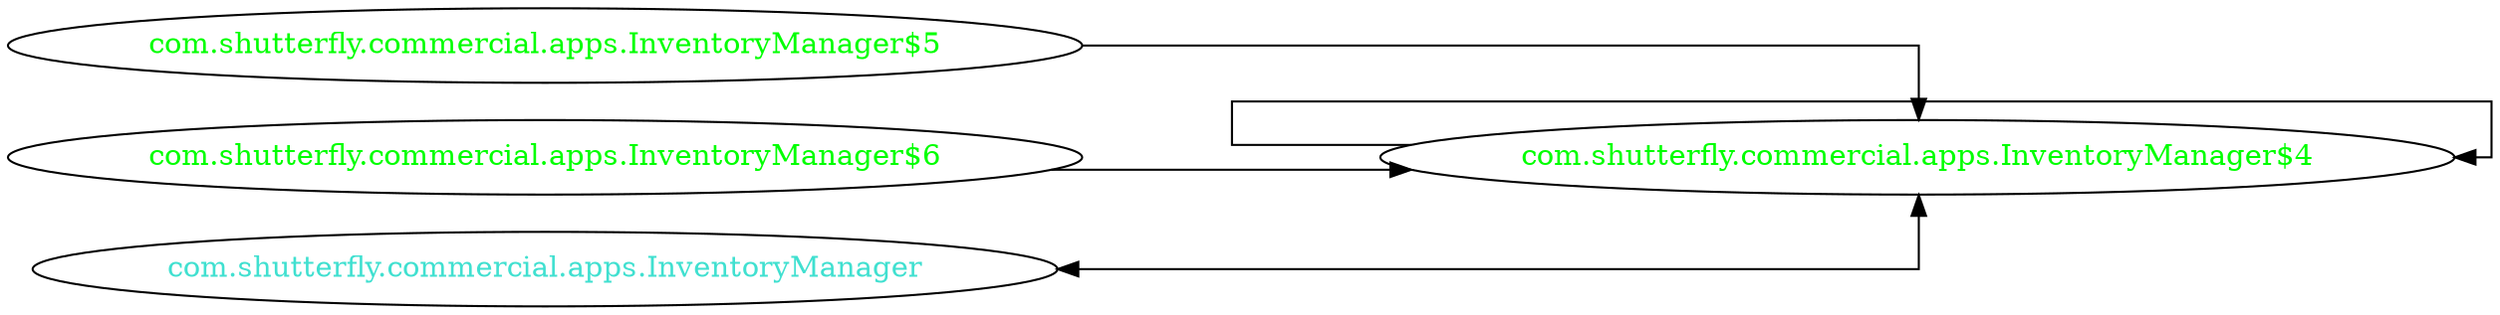 digraph dependencyGraph {
 concentrate=true;
 ranksep="2.0";
 rankdir="LR"; 
 splines="ortho";
"com.shutterfly.commercial.apps.InventoryManager$4" [fontcolor="red"];
"com.shutterfly.commercial.apps.InventoryManager$4" [ fontcolor="green" ];
"com.shutterfly.commercial.apps.InventoryManager$4"->"com.shutterfly.commercial.apps.InventoryManager$4";
"com.shutterfly.commercial.apps.InventoryManager$5" [ fontcolor="green" ];
"com.shutterfly.commercial.apps.InventoryManager$5"->"com.shutterfly.commercial.apps.InventoryManager$4";
"com.shutterfly.commercial.apps.InventoryManager$6" [ fontcolor="green" ];
"com.shutterfly.commercial.apps.InventoryManager$6"->"com.shutterfly.commercial.apps.InventoryManager$4";
"com.shutterfly.commercial.apps.InventoryManager" [ fontcolor="turquoise" ];
"com.shutterfly.commercial.apps.InventoryManager"->"com.shutterfly.commercial.apps.InventoryManager$4" [dir=both];
}